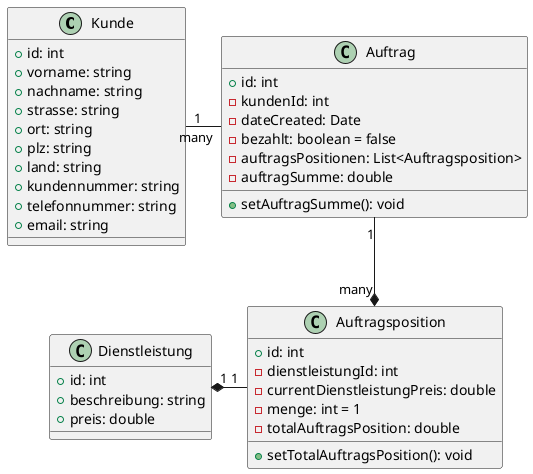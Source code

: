 @startuml

class Kunde {
  +id: int
  +vorname: string
  +nachname: string
  +strasse: string
  +ort: string
  +plz: string
  +land: string
  +kundennummer: string
  +telefonnummer: string
  +email: string
}

class Dienstleistung {
  +id: int
  +beschreibung: string
  +preis: double
}

class Auftrag {
  +id: int
  -kundenId: int
  -dateCreated: Date
  -bezahlt: boolean = false
  -auftragsPositionen: List<Auftragsposition>
  -auftragSumme: double
  +setAuftragSumme(): void
}

class Auftragsposition {
  +id: int
  -dienstleistungId: int
  -currentDienstleistungPreis: double
  -menge: int = 1
  -totalAuftragsPosition: double
  +setTotalAuftragsPosition(): void
}

Kunde "1" -right--- "many" Auftrag
Auftrag "1" --* "many" Auftragsposition
Auftragsposition "1" -left-* "1" Dienstleistung

@enduml
